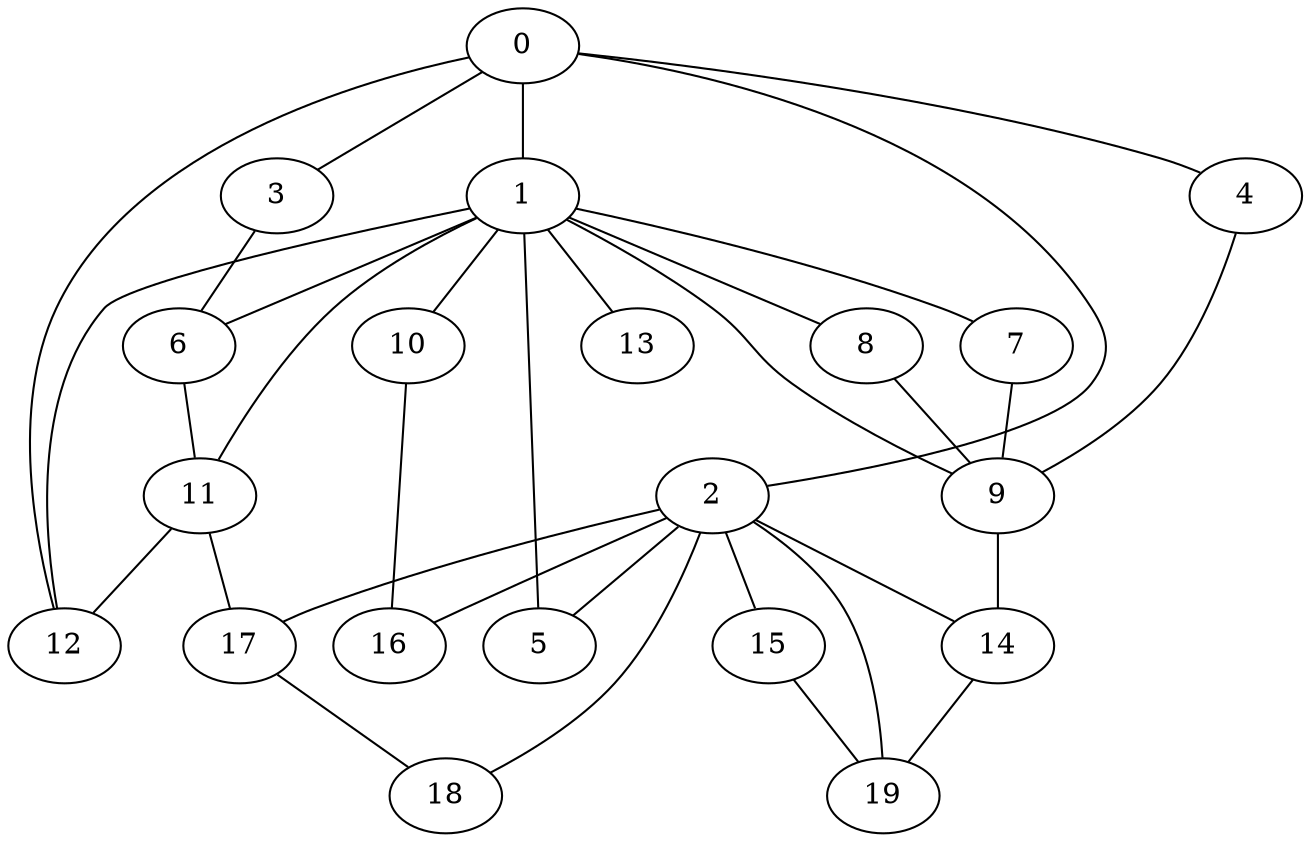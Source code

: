 graph graphname {0--1
0--2
0--3
0--4
0--12
1--5
1--6
1--7
1--8
1--9
1--10
1--11
1--12
1--13
2--5
2--14
2--15
2--16
2--17
2--18
2--19
3--6
4--9
6--11
7--9
8--9
9--14
10--16
11--12
11--17
14--19
15--19
17--18
}